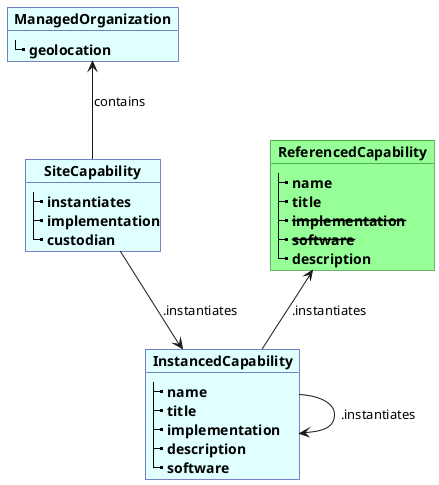 @startuml

hide circle
hide stereotype

skinparam object<<BA>> {
 FontStyle bold
 BorderColor DarkBlue
 BackgroundColor LightCyan
 HeaderBackgroundColor DeepSkyBlue
}

skinparam object<<GA>> {
 FontStyle bold
 BorderColor DarkGreen
 BackgroundColor PHYSICAL
 HeaderBackgroundColor LimeGreen
}


object "ManagedOrganization" as MO <<BA>>{
|_ **geolocation**
}

Object "   SiteCapability   " as SC <<BA>>{
|_ **instantiates**
|_ implementation  
  |_ **custodian**
}

Object "InstancedCapability" as IC <<BA>>{
|_ **name**
|_ **title**
|_ **implementation**
|_ description
|_ **software**

}


Object "ReferencedCapability" as RC<<GA>>{
|_ **name**
|_ title
|_ --implementation--
|_ --software--
|_ description
}

SC -u-> MO: contains
SC -d-> IC: .instantiates
SC .[hidden]r.> RC: .instantiates


IC --> IC: .instantiates
IC -u-> RC: .instantiates

@enduml
